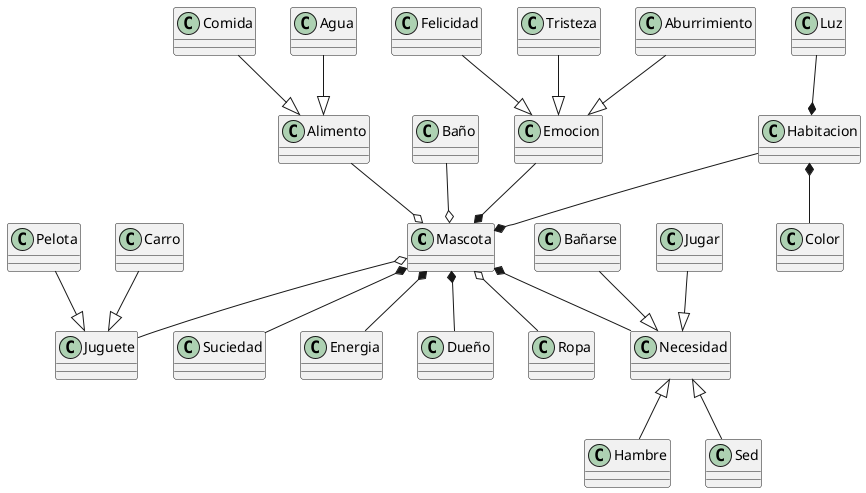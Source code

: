 @startuml Mascota

class Mascota
class Alimento
class Comida
class Juguete
class Pelota
class Agua
class Suciedad
class Baño
class Energia
class Felicidad
class Tristeza
class Emocion
class Dueño
class Carro
class Habitacion
class Luz
class Aburrimiento
class Color
class Hambre
class Necesidad
class Sed
class Bañarse
class Jugar
class Ropa

Comida--|>Alimento
Alimento--o Mascota
Pelota--|>Juguete
Mascota o--Juguete
Agua--|>Alimento
Baño--o Mascota
Felicidad--|>Emocion
Tristeza--|>Emocion
Emocion--*Mascota
Mascota*--Energia
Mascota*--Suciedad
Mascota*-- Dueño
Carro--|>Juguete
Habitacion--*Mascota
Luz--*Habitacion
Aburrimiento--|>Emocion
Habitacion*--Color
Necesidad<|--Hambre
Mascota*--Necesidad
Necesidad<|--Sed
Bañarse--|>Necesidad
Jugar--|>Necesidad
Mascota o-- Ropa
